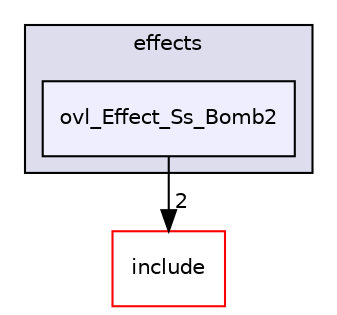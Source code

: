 digraph "src/overlays/effects/ovl_Effect_Ss_Bomb2" {
  compound=true
  node [ fontsize="10", fontname="Helvetica"];
  edge [ labelfontsize="10", labelfontname="Helvetica"];
  subgraph clusterdir_d7d63ed29fdd4206bb68b2cd46ee04ef {
    graph [ bgcolor="#ddddee", pencolor="black", label="effects" fontname="Helvetica", fontsize="10", URL="dir_d7d63ed29fdd4206bb68b2cd46ee04ef.html"]
  dir_55693c647032aeaad87e6530b29a41fe [shape=box, label="ovl_Effect_Ss_Bomb2", style="filled", fillcolor="#eeeeff", pencolor="black", URL="dir_55693c647032aeaad87e6530b29a41fe.html"];
  }
  dir_d44c64559bbebec7f509842c48db8b23 [shape=box label="include" fillcolor="white" style="filled" color="red" URL="dir_d44c64559bbebec7f509842c48db8b23.html"];
  dir_55693c647032aeaad87e6530b29a41fe->dir_d44c64559bbebec7f509842c48db8b23 [headlabel="2", labeldistance=1.5 headhref="dir_000443_000000.html"];
}
